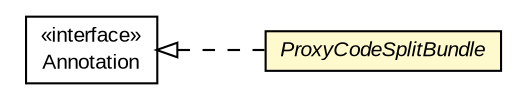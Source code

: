 #!/usr/local/bin/dot
#
# Class diagram 
# Generated by UMLGraph version R5_6-24-gf6e263 (http://www.umlgraph.org/)
#

digraph G {
	edge [fontname="arial",fontsize=10,labelfontname="arial",labelfontsize=10];
	node [fontname="arial",fontsize=10,shape=plaintext];
	nodesep=0.25;
	ranksep=0.5;
	rankdir=LR;
	// com.gwtplatform.mvp.client.annotations.ProxyCodeSplitBundle
	c401718 [label=<<table title="com.gwtplatform.mvp.client.annotations.ProxyCodeSplitBundle" border="0" cellborder="1" cellspacing="0" cellpadding="2" port="p" bgcolor="lemonChiffon" href="./ProxyCodeSplitBundle.html">
		<tr><td><table border="0" cellspacing="0" cellpadding="1">
<tr><td align="center" balign="center"><font face="arial italic"> ProxyCodeSplitBundle </font></td></tr>
		</table></td></tr>
		</table>>, URL="./ProxyCodeSplitBundle.html", fontname="arial", fontcolor="black", fontsize=10.0];
	//com.gwtplatform.mvp.client.annotations.ProxyCodeSplitBundle implements java.lang.annotation.Annotation
	c402272:p -> c401718:p [dir=back,arrowtail=empty,style=dashed];
	// java.lang.annotation.Annotation
	c402272 [label=<<table title="java.lang.annotation.Annotation" border="0" cellborder="1" cellspacing="0" cellpadding="2" port="p" href="http://download.oracle.com/javase/6/docs/api/java/lang/annotation/Annotation.html">
		<tr><td><table border="0" cellspacing="0" cellpadding="1">
<tr><td align="center" balign="center"> &#171;interface&#187; </td></tr>
<tr><td align="center" balign="center"> Annotation </td></tr>
		</table></td></tr>
		</table>>, URL="http://download.oracle.com/javase/6/docs/api/java/lang/annotation/Annotation.html", fontname="arial", fontcolor="black", fontsize=10.0];
}

